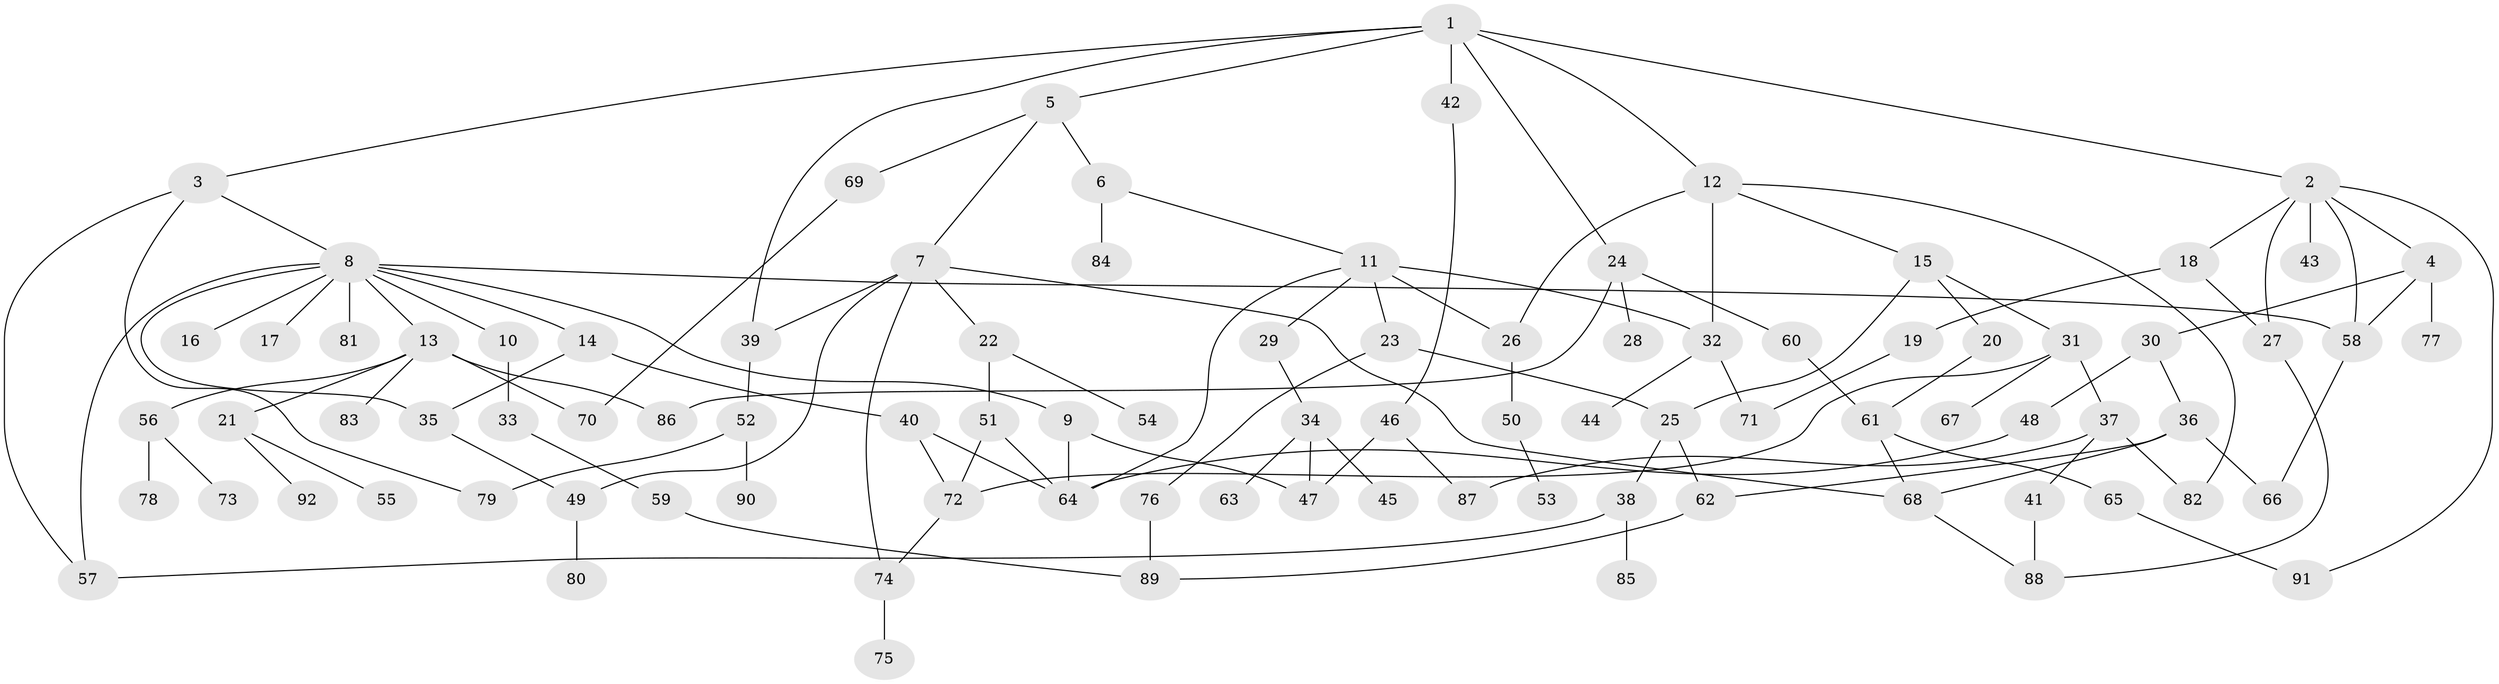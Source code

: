 // Generated by graph-tools (version 1.1) at 2025/10/02/27/25 16:10:51]
// undirected, 92 vertices, 127 edges
graph export_dot {
graph [start="1"]
  node [color=gray90,style=filled];
  1;
  2;
  3;
  4;
  5;
  6;
  7;
  8;
  9;
  10;
  11;
  12;
  13;
  14;
  15;
  16;
  17;
  18;
  19;
  20;
  21;
  22;
  23;
  24;
  25;
  26;
  27;
  28;
  29;
  30;
  31;
  32;
  33;
  34;
  35;
  36;
  37;
  38;
  39;
  40;
  41;
  42;
  43;
  44;
  45;
  46;
  47;
  48;
  49;
  50;
  51;
  52;
  53;
  54;
  55;
  56;
  57;
  58;
  59;
  60;
  61;
  62;
  63;
  64;
  65;
  66;
  67;
  68;
  69;
  70;
  71;
  72;
  73;
  74;
  75;
  76;
  77;
  78;
  79;
  80;
  81;
  82;
  83;
  84;
  85;
  86;
  87;
  88;
  89;
  90;
  91;
  92;
  1 -- 2;
  1 -- 3;
  1 -- 5;
  1 -- 12;
  1 -- 24;
  1 -- 39;
  1 -- 42;
  2 -- 4;
  2 -- 18;
  2 -- 27;
  2 -- 43;
  2 -- 91;
  2 -- 58;
  3 -- 8;
  3 -- 79;
  3 -- 57;
  4 -- 30;
  4 -- 58;
  4 -- 77;
  5 -- 6;
  5 -- 7;
  5 -- 69;
  6 -- 11;
  6 -- 84;
  7 -- 22;
  7 -- 49;
  7 -- 68;
  7 -- 39;
  7 -- 74;
  8 -- 9;
  8 -- 10;
  8 -- 13;
  8 -- 14;
  8 -- 16;
  8 -- 17;
  8 -- 57;
  8 -- 81;
  8 -- 58;
  8 -- 35;
  9 -- 64;
  9 -- 47;
  10 -- 33;
  11 -- 23;
  11 -- 29;
  11 -- 32;
  11 -- 64;
  11 -- 26;
  12 -- 15;
  12 -- 26;
  12 -- 82;
  12 -- 32;
  13 -- 21;
  13 -- 56;
  13 -- 83;
  13 -- 86;
  13 -- 70;
  14 -- 35;
  14 -- 40;
  15 -- 20;
  15 -- 25;
  15 -- 31;
  18 -- 19;
  18 -- 27;
  19 -- 71;
  20 -- 61;
  21 -- 55;
  21 -- 92;
  22 -- 51;
  22 -- 54;
  23 -- 76;
  23 -- 25;
  24 -- 28;
  24 -- 60;
  24 -- 86;
  25 -- 38;
  25 -- 62;
  26 -- 50;
  27 -- 88;
  29 -- 34;
  30 -- 36;
  30 -- 48;
  31 -- 37;
  31 -- 67;
  31 -- 72;
  32 -- 44;
  32 -- 71;
  33 -- 59;
  34 -- 45;
  34 -- 47;
  34 -- 63;
  35 -- 49;
  36 -- 62;
  36 -- 66;
  36 -- 68;
  37 -- 41;
  37 -- 82;
  37 -- 87;
  38 -- 85;
  38 -- 57;
  39 -- 52;
  40 -- 64;
  40 -- 72;
  41 -- 88;
  42 -- 46;
  46 -- 87;
  46 -- 47;
  48 -- 64;
  49 -- 80;
  50 -- 53;
  51 -- 64;
  51 -- 72;
  52 -- 90;
  52 -- 79;
  56 -- 73;
  56 -- 78;
  58 -- 66;
  59 -- 89;
  60 -- 61;
  61 -- 65;
  61 -- 68;
  62 -- 89;
  65 -- 91;
  68 -- 88;
  69 -- 70;
  72 -- 74;
  74 -- 75;
  76 -- 89;
}
